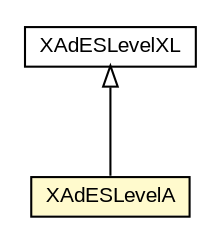#!/usr/local/bin/dot
#
# Class diagram 
# Generated by UMLGraph version R5_6-24-gf6e263 (http://www.umlgraph.org/)
#

digraph G {
	edge [fontname="arial",fontsize=10,labelfontname="arial",labelfontsize=10];
	node [fontname="arial",fontsize=10,shape=plaintext];
	nodesep=0.25;
	ranksep=0.5;
	// eu.europa.esig.dss.xades.signature.XAdESLevelXL
	c778016 [label=<<table title="eu.europa.esig.dss.xades.signature.XAdESLevelXL" border="0" cellborder="1" cellspacing="0" cellpadding="2" port="p" href="./XAdESLevelXL.html">
		<tr><td><table border="0" cellspacing="0" cellpadding="1">
<tr><td align="center" balign="center"> XAdESLevelXL </td></tr>
		</table></td></tr>
		</table>>, URL="./XAdESLevelXL.html", fontname="arial", fontcolor="black", fontsize=10.0];
	// eu.europa.esig.dss.xades.signature.XAdESLevelA
	c778023 [label=<<table title="eu.europa.esig.dss.xades.signature.XAdESLevelA" border="0" cellborder="1" cellspacing="0" cellpadding="2" port="p" bgcolor="lemonChiffon" href="./XAdESLevelA.html">
		<tr><td><table border="0" cellspacing="0" cellpadding="1">
<tr><td align="center" balign="center"> XAdESLevelA </td></tr>
		</table></td></tr>
		</table>>, URL="./XAdESLevelA.html", fontname="arial", fontcolor="black", fontsize=10.0];
	//eu.europa.esig.dss.xades.signature.XAdESLevelA extends eu.europa.esig.dss.xades.signature.XAdESLevelXL
	c778016:p -> c778023:p [dir=back,arrowtail=empty];
}

